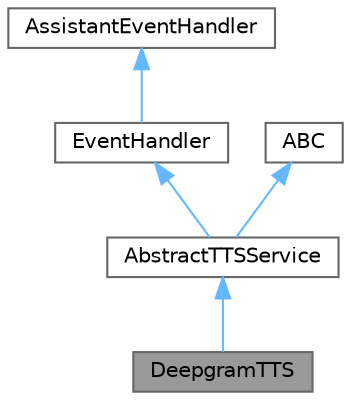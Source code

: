 digraph "DeepgramTTS"
{
 // LATEX_PDF_SIZE
  bgcolor="transparent";
  edge [fontname=Helvetica,fontsize=10,labelfontname=Helvetica,labelfontsize=10];
  node [fontname=Helvetica,fontsize=10,shape=box,height=0.2,width=0.4];
  Node1 [id="Node000001",label="DeepgramTTS",height=0.2,width=0.4,color="gray40", fillcolor="grey60", style="filled", fontcolor="black",tooltip=" "];
  Node2 -> Node1 [id="edge1_Node000001_Node000002",dir="back",color="steelblue1",style="solid",tooltip=" "];
  Node2 [id="Node000002",label="AbstractTTSService",height=0.2,width=0.4,color="gray40", fillcolor="white", style="filled",URL="$classservices_1_1tts__service_1_1_abstract_t_t_s_service.html",tooltip=" "];
  Node3 -> Node2 [id="edge2_Node000002_Node000003",dir="back",color="steelblue1",style="solid",tooltip=" "];
  Node3 [id="Node000003",label="EventHandler",height=0.2,width=0.4,color="gray40", fillcolor="white", style="filled",URL="$classservices_1_1event__manager_1_1_event_handler.html",tooltip=" "];
  Node4 -> Node3 [id="edge3_Node000003_Node000004",dir="back",color="steelblue1",style="solid",tooltip=" "];
  Node4 [id="Node000004",label="AssistantEventHandler",height=0.2,width=0.4,color="gray40", fillcolor="white", style="filled",tooltip=" "];
  Node5 -> Node2 [id="edge4_Node000002_Node000005",dir="back",color="steelblue1",style="solid",tooltip=" "];
  Node5 [id="Node000005",label="ABC",height=0.2,width=0.4,color="gray40", fillcolor="white", style="filled",tooltip=" "];
}
